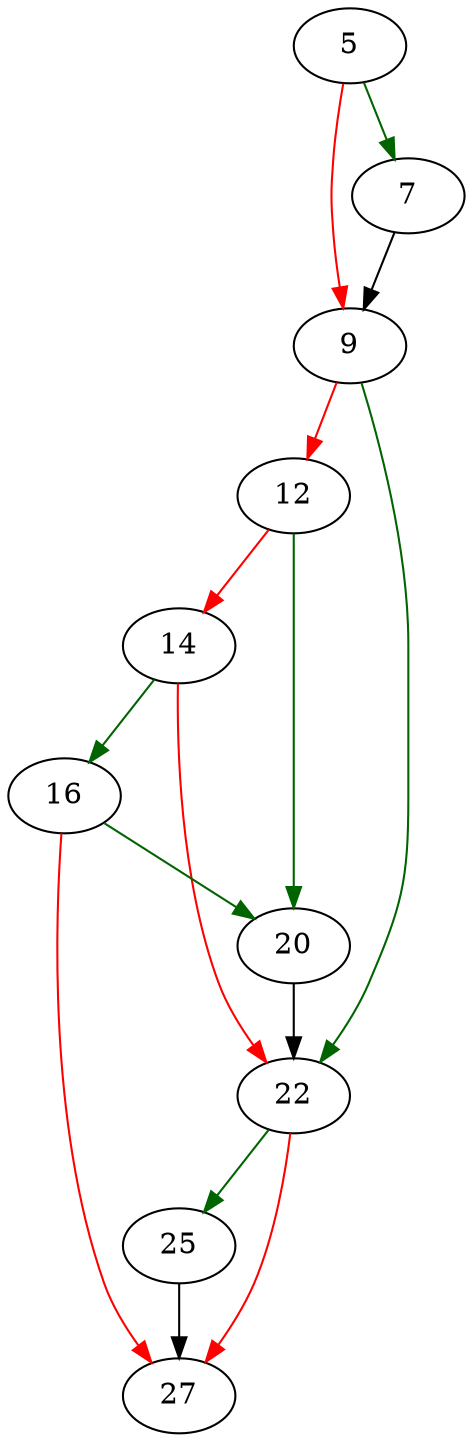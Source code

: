 strict digraph "fdutimensat" {
	// Node definitions.
	5 [entry=true];
	7;
	9;
	22;
	12;
	20;
	14;
	16;
	27;
	25;

	// Edge definitions.
	5 -> 7 [
		color=darkgreen
		cond=true
	];
	5 -> 9 [
		color=red
		cond=false
	];
	7 -> 9;
	9 -> 22 [
		color=darkgreen
		cond=true
	];
	9 -> 12 [
		color=red
		cond=false
	];
	22 -> 27 [
		color=red
		cond=false
	];
	22 -> 25 [
		color=darkgreen
		cond=true
	];
	12 -> 20 [
		color=darkgreen
		cond=true
	];
	12 -> 14 [
		color=red
		cond=false
	];
	20 -> 22;
	14 -> 22 [
		color=red
		cond=false
	];
	14 -> 16 [
		color=darkgreen
		cond=true
	];
	16 -> 20 [
		color=darkgreen
		cond=true
	];
	16 -> 27 [
		color=red
		cond=false
	];
	25 -> 27;
}